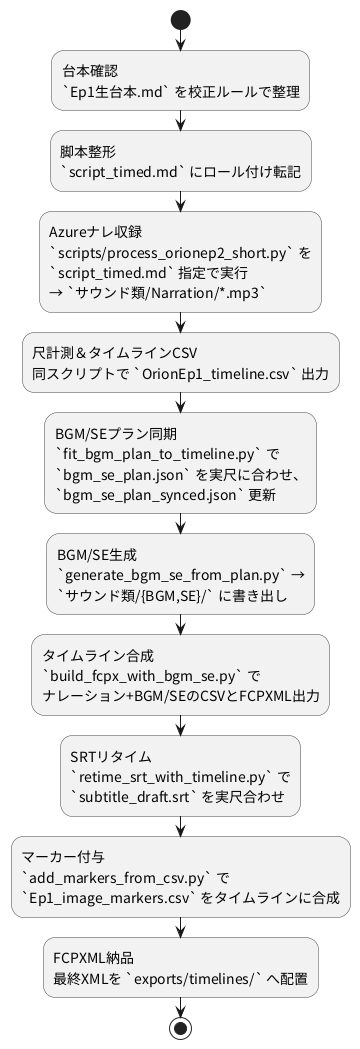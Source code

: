 @startuml
skinparam backgroundColor #ffffff
skinparam activity {
  FontSize 14
  FontName "Noto Sans CJK JP"
  BackgroundColor #f2f2f2
  BorderColor #444444
}
start
:台本確認\n`Ep1生台本.md` を校正ルールで整理;
:脚本整形\n`script_timed.md` にロール付け転記;
:Azureナレ収録\n`scripts/process_orionep2_short.py` を\n`script_timed.md` 指定で実行\n→ `サウンド類/Narration/*.mp3`;
:尺計測＆タイムラインCSV\n同スクリプトで `OrionEp1_timeline.csv` 出力;
:BGM/SEプラン同期\n`fit_bgm_plan_to_timeline.py` で\n`bgm_se_plan.json` を実尺に合わせ、\n`bgm_se_plan_synced.json` 更新;
:BGM/SE生成\n`generate_bgm_se_from_plan.py` →\n`サウンド類/{BGM,SE}/` に書き出し;
:タイムライン合成\n`build_fcpx_with_bgm_se.py` で\nナレーション+BGM/SEのCSVとFCPXML出力;
:SRTリタイム\n`retime_srt_with_timeline.py` で\n`subtitle_draft.srt` を実尺合わせ;
:マーカー付与\n`add_markers_from_csv.py` で\n`Ep1_image_markers.csv` をタイムラインに合成;
:FCPXML納品\n最終XMLを `exports/timelines/` へ配置;
stop
@enduml
